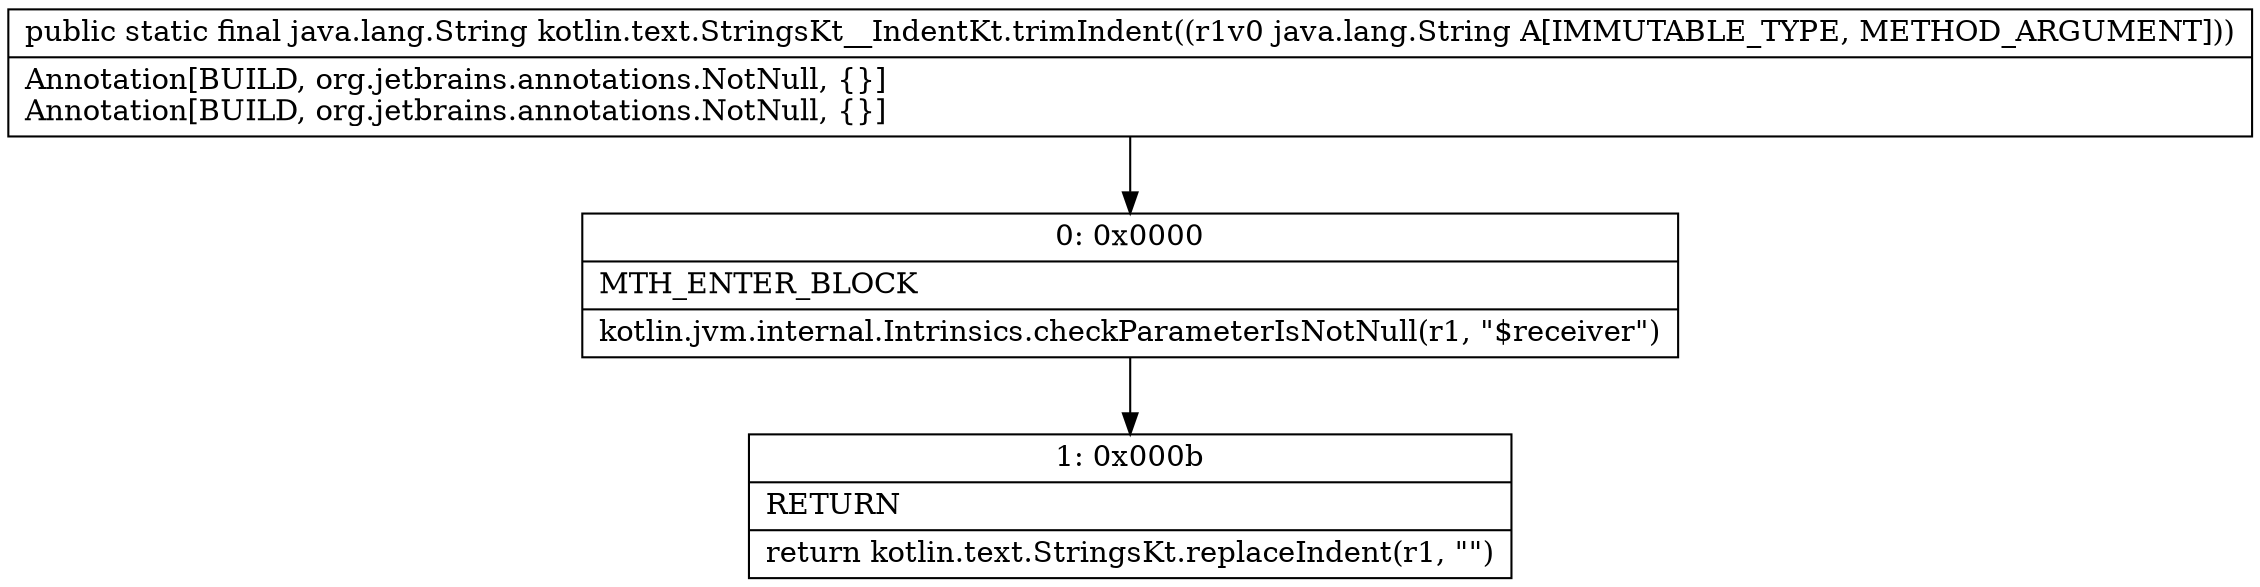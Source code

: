 digraph "CFG forkotlin.text.StringsKt__IndentKt.trimIndent(Ljava\/lang\/String;)Ljava\/lang\/String;" {
Node_0 [shape=record,label="{0\:\ 0x0000|MTH_ENTER_BLOCK\l|kotlin.jvm.internal.Intrinsics.checkParameterIsNotNull(r1, \"$receiver\")\l}"];
Node_1 [shape=record,label="{1\:\ 0x000b|RETURN\l|return kotlin.text.StringsKt.replaceIndent(r1, \"\")\l}"];
MethodNode[shape=record,label="{public static final java.lang.String kotlin.text.StringsKt__IndentKt.trimIndent((r1v0 java.lang.String A[IMMUTABLE_TYPE, METHOD_ARGUMENT]))  | Annotation[BUILD, org.jetbrains.annotations.NotNull, \{\}]\lAnnotation[BUILD, org.jetbrains.annotations.NotNull, \{\}]\l}"];
MethodNode -> Node_0;
Node_0 -> Node_1;
}

